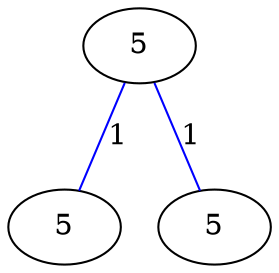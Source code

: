 graph G {
	0 [label="5"];
	1 [label="5"];
	2 [label="5"];
	0 -- 1 [label="1", color=blue];
	0 -- 2 [label="1", color=blue];
}